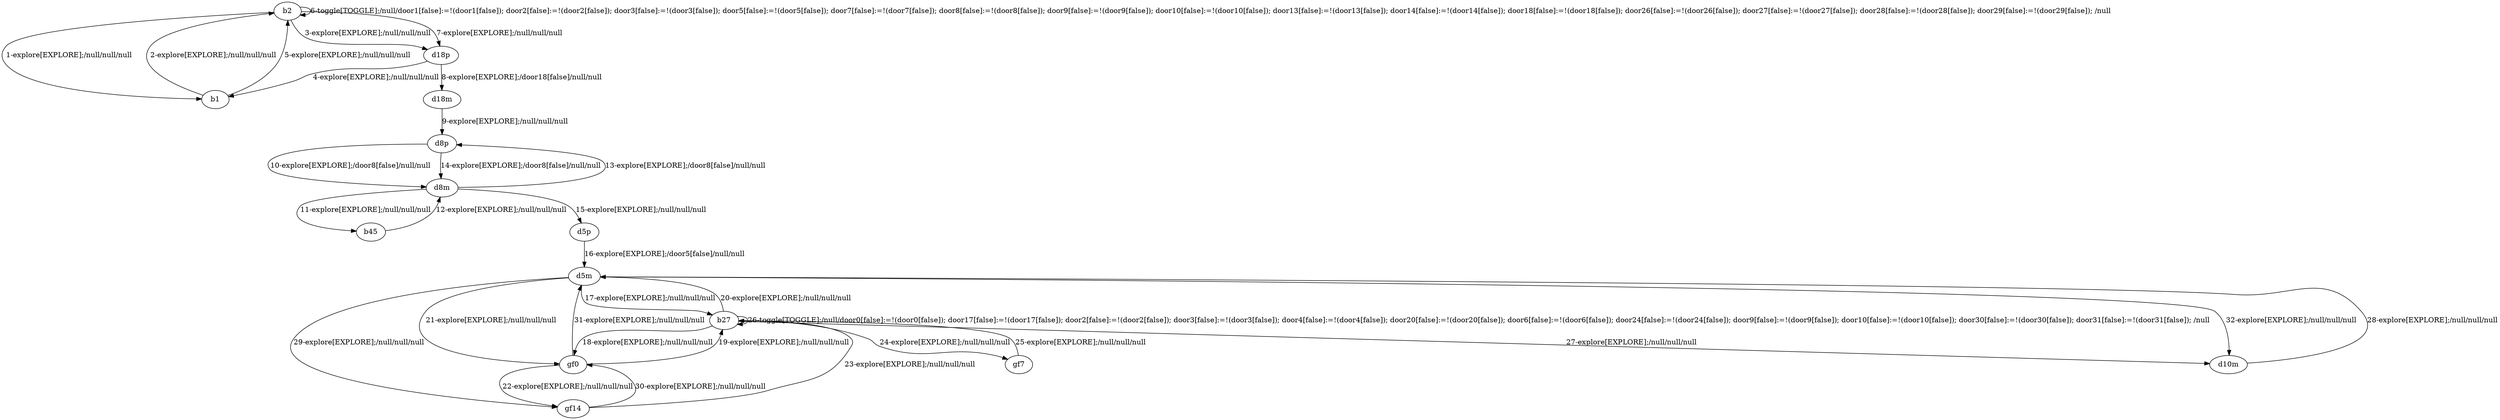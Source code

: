 # Total number of goals covered by this test: 5
# b27 --> b27
# gf0 --> gf14
# d5m --> gf0
# gf0 --> b27
# b27 --> d5m

digraph g {
"b2" -> "b1" [label = "1-explore[EXPLORE];/null/null/null"];
"b1" -> "b2" [label = "2-explore[EXPLORE];/null/null/null"];
"b2" -> "d18p" [label = "3-explore[EXPLORE];/null/null/null"];
"d18p" -> "b1" [label = "4-explore[EXPLORE];/null/null/null"];
"b1" -> "b2" [label = "5-explore[EXPLORE];/null/null/null"];
"b2" -> "b2" [label = "6-toggle[TOGGLE];/null/door1[false]:=!(door1[false]); door2[false]:=!(door2[false]); door3[false]:=!(door3[false]); door5[false]:=!(door5[false]); door7[false]:=!(door7[false]); door8[false]:=!(door8[false]); door9[false]:=!(door9[false]); door10[false]:=!(door10[false]); door13[false]:=!(door13[false]); door14[false]:=!(door14[false]); door18[false]:=!(door18[false]); door26[false]:=!(door26[false]); door27[false]:=!(door27[false]); door28[false]:=!(door28[false]); door29[false]:=!(door29[false]); /null"];
"b2" -> "d18p" [label = "7-explore[EXPLORE];/null/null/null"];
"d18p" -> "d18m" [label = "8-explore[EXPLORE];/door18[false]/null/null"];
"d18m" -> "d8p" [label = "9-explore[EXPLORE];/null/null/null"];
"d8p" -> "d8m" [label = "10-explore[EXPLORE];/door8[false]/null/null"];
"d8m" -> "b45" [label = "11-explore[EXPLORE];/null/null/null"];
"b45" -> "d8m" [label = "12-explore[EXPLORE];/null/null/null"];
"d8m" -> "d8p" [label = "13-explore[EXPLORE];/door8[false]/null/null"];
"d8p" -> "d8m" [label = "14-explore[EXPLORE];/door8[false]/null/null"];
"d8m" -> "d5p" [label = "15-explore[EXPLORE];/null/null/null"];
"d5p" -> "d5m" [label = "16-explore[EXPLORE];/door5[false]/null/null"];
"d5m" -> "b27" [label = "17-explore[EXPLORE];/null/null/null"];
"b27" -> "gf0" [label = "18-explore[EXPLORE];/null/null/null"];
"gf0" -> "b27" [label = "19-explore[EXPLORE];/null/null/null"];
"b27" -> "d5m" [label = "20-explore[EXPLORE];/null/null/null"];
"d5m" -> "gf0" [label = "21-explore[EXPLORE];/null/null/null"];
"gf0" -> "gf14" [label = "22-explore[EXPLORE];/null/null/null"];
"gf14" -> "b27" [label = "23-explore[EXPLORE];/null/null/null"];
"b27" -> "gf7" [label = "24-explore[EXPLORE];/null/null/null"];
"gf7" -> "b27" [label = "25-explore[EXPLORE];/null/null/null"];
"b27" -> "b27" [label = "26-toggle[TOGGLE];/null/door0[false]:=!(door0[false]); door17[false]:=!(door17[false]); door2[false]:=!(door2[false]); door3[false]:=!(door3[false]); door4[false]:=!(door4[false]); door20[false]:=!(door20[false]); door6[false]:=!(door6[false]); door24[false]:=!(door24[false]); door9[false]:=!(door9[false]); door10[false]:=!(door10[false]); door30[false]:=!(door30[false]); door31[false]:=!(door31[false]); /null"];
"b27" -> "d10m" [label = "27-explore[EXPLORE];/null/null/null"];
"d10m" -> "d5m" [label = "28-explore[EXPLORE];/null/null/null"];
"d5m" -> "gf14" [label = "29-explore[EXPLORE];/null/null/null"];
"gf14" -> "gf0" [label = "30-explore[EXPLORE];/null/null/null"];
"gf0" -> "d5m" [label = "31-explore[EXPLORE];/null/null/null"];
"d5m" -> "d10m" [label = "32-explore[EXPLORE];/null/null/null"];
}